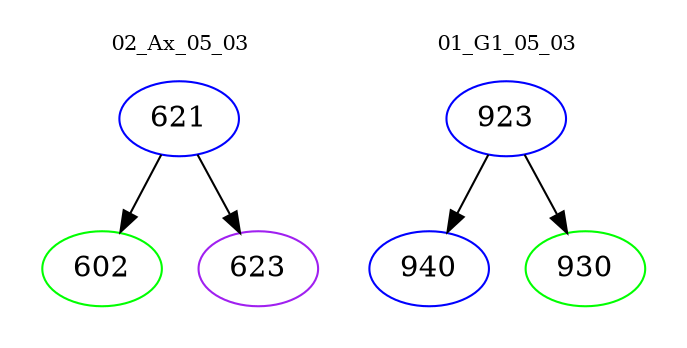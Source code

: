 digraph{
subgraph cluster_0 {
color = white
label = "02_Ax_05_03";
fontsize=10;
T0_621 [label="621", color="blue"]
T0_621 -> T0_602 [color="black"]
T0_602 [label="602", color="green"]
T0_621 -> T0_623 [color="black"]
T0_623 [label="623", color="purple"]
}
subgraph cluster_1 {
color = white
label = "01_G1_05_03";
fontsize=10;
T1_923 [label="923", color="blue"]
T1_923 -> T1_940 [color="black"]
T1_940 [label="940", color="blue"]
T1_923 -> T1_930 [color="black"]
T1_930 [label="930", color="green"]
}
}
